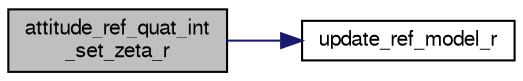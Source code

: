 digraph "attitude_ref_quat_int_set_zeta_r"
{
  edge [fontname="FreeSans",fontsize="10",labelfontname="FreeSans",labelfontsize="10"];
  node [fontname="FreeSans",fontsize="10",shape=record];
  rankdir="LR";
  Node1 [label="attitude_ref_quat_int\l_set_zeta_r",height=0.2,width=0.4,color="black", fillcolor="grey75", style="filled", fontcolor="black"];
  Node1 -> Node2 [color="midnightblue",fontsize="10",style="solid",fontname="FreeSans"];
  Node2 [label="update_ref_model_r",height=0.2,width=0.4,color="black", fillcolor="white", style="filled",URL="$stabilization__attitude__ref__quat__int_8c.html#a78b0de6ab6fa6b9d6aa208d8365449d6"];
}
